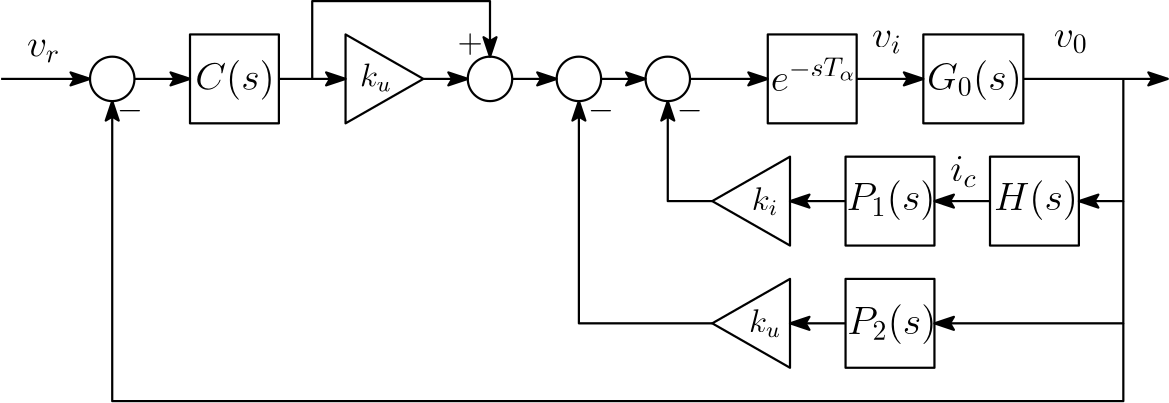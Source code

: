 <?xml version="1.0"?>
<!DOCTYPE ipe SYSTEM "ipe.dtd">
<ipe version="70107" creator="Ipe 7.2.5">
<info created="D:20160825154802" modified="D:20161110133318"/>
<ipestyle name="basic">
<symbol name="arrow/arc(spx)">
<path stroke="sym-stroke" fill="sym-stroke" pen="sym-pen">
0 0 m
-1 0.333 l
-1 -0.333 l
h
</path>
</symbol>
<symbol name="arrow/farc(spx)">
<path stroke="sym-stroke" fill="white" pen="sym-pen">
0 0 m
-1 0.333 l
-1 -0.333 l
h
</path>
</symbol>
<symbol name="arrow/ptarc(spx)">
<path stroke="sym-stroke" fill="sym-stroke" pen="sym-pen">
0 0 m
-1 0.333 l
-0.8 0 l
-1 -0.333 l
h
</path>
</symbol>
<symbol name="arrow/fptarc(spx)">
<path stroke="sym-stroke" fill="white" pen="sym-pen">
0 0 m
-1 0.333 l
-0.8 0 l
-1 -0.333 l
h
</path>
</symbol>
<symbol name="mark/circle(sx)" transformations="translations">
<path fill="sym-stroke">
0.6 0 0 0.6 0 0 e
0.4 0 0 0.4 0 0 e
</path>
</symbol>
<symbol name="mark/disk(sx)" transformations="translations">
<path fill="sym-stroke">
0.6 0 0 0.6 0 0 e
</path>
</symbol>
<symbol name="mark/fdisk(sfx)" transformations="translations">
<group>
<path fill="sym-fill">
0.5 0 0 0.5 0 0 e
</path>
<path fill="sym-stroke" fillrule="eofill">
0.6 0 0 0.6 0 0 e
0.4 0 0 0.4 0 0 e
</path>
</group>
</symbol>
<symbol name="mark/box(sx)" transformations="translations">
<path fill="sym-stroke" fillrule="eofill">
-0.6 -0.6 m
0.6 -0.6 l
0.6 0.6 l
-0.6 0.6 l
h
-0.4 -0.4 m
0.4 -0.4 l
0.4 0.4 l
-0.4 0.4 l
h
</path>
</symbol>
<symbol name="mark/square(sx)" transformations="translations">
<path fill="sym-stroke">
-0.6 -0.6 m
0.6 -0.6 l
0.6 0.6 l
-0.6 0.6 l
h
</path>
</symbol>
<symbol name="mark/fsquare(sfx)" transformations="translations">
<group>
<path fill="sym-fill">
-0.5 -0.5 m
0.5 -0.5 l
0.5 0.5 l
-0.5 0.5 l
h
</path>
<path fill="sym-stroke" fillrule="eofill">
-0.6 -0.6 m
0.6 -0.6 l
0.6 0.6 l
-0.6 0.6 l
h
-0.4 -0.4 m
0.4 -0.4 l
0.4 0.4 l
-0.4 0.4 l
h
</path>
</group>
</symbol>
<symbol name="mark/cross(sx)" transformations="translations">
<group>
<path fill="sym-stroke">
-0.43 -0.57 m
0.57 0.43 l
0.43 0.57 l
-0.57 -0.43 l
h
</path>
<path fill="sym-stroke">
-0.43 0.57 m
0.57 -0.43 l
0.43 -0.57 l
-0.57 0.43 l
h
</path>
</group>
</symbol>
<symbol name="arrow/fnormal(spx)">
<path stroke="sym-stroke" fill="white" pen="sym-pen">
0 0 m
-1 0.333 l
-1 -0.333 l
h
</path>
</symbol>
<symbol name="arrow/pointed(spx)">
<path stroke="sym-stroke" fill="sym-stroke" pen="sym-pen">
0 0 m
-1 0.333 l
-0.8 0 l
-1 -0.333 l
h
</path>
</symbol>
<symbol name="arrow/fpointed(spx)">
<path stroke="sym-stroke" fill="white" pen="sym-pen">
0 0 m
-1 0.333 l
-0.8 0 l
-1 -0.333 l
h
</path>
</symbol>
<symbol name="arrow/linear(spx)">
<path stroke="sym-stroke" pen="sym-pen">
-1 0.333 m
0 0 l
-1 -0.333 l
</path>
</symbol>
<symbol name="arrow/fdouble(spx)">
<path stroke="sym-stroke" fill="white" pen="sym-pen">
0 0 m
-1 0.333 l
-1 -0.333 l
h
-1 0 m
-2 0.333 l
-2 -0.333 l
h
</path>
</symbol>
<symbol name="arrow/double(spx)">
<path stroke="sym-stroke" fill="sym-stroke" pen="sym-pen">
0 0 m
-1 0.333 l
-1 -0.333 l
h
-1 0 m
-2 0.333 l
-2 -0.333 l
h
</path>
</symbol>
<pen name="heavier" value="0.8"/>
<pen name="fat" value="1.2"/>
<pen name="ultrafat" value="2"/>
<symbolsize name="large" value="5"/>
<symbolsize name="small" value="2"/>
<symbolsize name="tiny" value="1.1"/>
<arrowsize name="large" value="10"/>
<arrowsize name="small" value="5"/>
<arrowsize name="tiny" value="3"/>
<color name="red" value="1 0 0"/>
<color name="green" value="0 1 0"/>
<color name="blue" value="0 0 1"/>
<color name="yellow" value="1 1 0"/>
<color name="orange" value="1 0.647 0"/>
<color name="gold" value="1 0.843 0"/>
<color name="purple" value="0.627 0.125 0.941"/>
<color name="gray" value="0.745"/>
<color name="brown" value="0.647 0.165 0.165"/>
<color name="navy" value="0 0 0.502"/>
<color name="pink" value="1 0.753 0.796"/>
<color name="seagreen" value="0.18 0.545 0.341"/>
<color name="turquoise" value="0.251 0.878 0.816"/>
<color name="violet" value="0.933 0.51 0.933"/>
<color name="darkblue" value="0 0 0.545"/>
<color name="darkcyan" value="0 0.545 0.545"/>
<color name="darkgray" value="0.663"/>
<color name="darkgreen" value="0 0.392 0"/>
<color name="darkmagenta" value="0.545 0 0.545"/>
<color name="darkorange" value="1 0.549 0"/>
<color name="darkred" value="0.545 0 0"/>
<color name="lightblue" value="0.678 0.847 0.902"/>
<color name="lightcyan" value="0.878 1 1"/>
<color name="lightgray" value="0.827"/>
<color name="lightgreen" value="0.565 0.933 0.565"/>
<color name="lightyellow" value="1 1 0.878"/>
<dashstyle name="dashed" value="[4] 0"/>
<dashstyle name="dotted" value="[1 3] 0"/>
<dashstyle name="dash dotted" value="[4 2 1 2] 0"/>
<dashstyle name="dash dot dotted" value="[4 2 1 2 1 2] 0"/>
<textsize name="large" value="\large"/>
<textsize name="Large" value="\Large"/>
<textsize name="LARGE" value="\LARGE"/>
<textsize name="huge" value="\huge"/>
<textsize name="Huge" value="\Huge"/>
<textsize name="small" value="\small"/>
<textsize name="footnote" value="\footnotesize"/>
<textsize name="tiny" value="\tiny"/>
<textstyle name="center" begin="\begin{center}" end="\end{center}"/>
<textstyle name="itemize" begin="\begin{itemize}" end="\end{itemize}"/>
<textstyle name="item" begin="\begin{itemize}\item{}" end="\end{itemize}"/>
<gridsize name="4 pts" value="4"/>
<gridsize name="8 pts (~3 mm)" value="8"/>
<gridsize name="16 pts (~6 mm)" value="16"/>
<gridsize name="32 pts (~12 mm)" value="32"/>
<gridsize name="10 pts (~3.5 mm)" value="10"/>
<gridsize name="20 pts (~7 mm)" value="20"/>
<gridsize name="14 pts (~5 mm)" value="14"/>
<gridsize name="28 pts (~10 mm)" value="28"/>
<gridsize name="56 pts (~20 mm)" value="56"/>
<anglesize name="90 deg" value="90"/>
<anglesize name="60 deg" value="60"/>
<anglesize name="45 deg" value="45"/>
<anglesize name="30 deg" value="30"/>
<anglesize name="22.5 deg" value="22.5"/>
<opacity name="10%" value="0.1"/>
<opacity name="30%" value="0.3"/>
<opacity name="50%" value="0.5"/>
<opacity name="75%" value="0.75"/>
<tiling name="falling" angle="-60" step="4" width="1"/>
<tiling name="rising" angle="30" step="4" width="1"/>
</ipestyle>
<page>
<layer name="alpha"/>
<view layers="alpha" active="alpha"/>
<text layer="alpha" matrix="1 0 0 1 130.264 -43.283" transformations="translations" pos="284 680" stroke="black" type="label" width="9.469" height="8.305" depth="1.79" valign="baseline" size="large">$k_i$</text>
<text matrix="1 0 0 1 129.27 -15.2371" transformations="translations" pos="284 608" stroke="black" type="label" width="11.489" height="8.305" depth="1.79" valign="baseline" size="large">$k_u$</text>
<text matrix="1 0 0 1 89.3965 -43.1552" transformations="translations" pos="412 680" stroke="black" type="label" width="30.289" height="10.756" depth="3.59" valign="baseline" size="Large">$H(s)$</text>
<text matrix="1 0 0 1 104.302 -47.1749" transformations="translations" pos="344 684" stroke="black" type="label" width="32.076" height="10.756" depth="3.59" valign="baseline" size="Large">$P_1(s)$</text>
<text matrix="1 0 0 1 40.624 -15.7973" transformations="translations" pos="408 608" stroke="black" type="label" width="32.076" height="10.756" depth="3.59" valign="baseline" size="Large">$P_2(s)$</text>
<text matrix="1 0 0 1 132.594 -65.5179" transformations="translations" pos="344.758 745.554" stroke="black" type="label" width="34.102" height="10.756" depth="3.59" valign="baseline" size="Large">$G_0(s)$</text>
<text matrix="1 0 0 1 41.7561 -56.4349" transformations="translations" pos="481.204 751.791" stroke="black" type="label" width="12.271" height="6.179" depth="2.15" valign="baseline" size="Large">$v_0$</text>
<text matrix="1 0 0 1 164.319 -64.9578" transformations="translations" pos="191 734.552" stroke="black" type="label" width="9.298" height="6.98" depth="0.99" valign="baseline" size="large">$-$</text>
<text matrix="1 0 0 1 147.681 -66.2348" transformations="translations" pos="239.527 735.829" stroke="black" type="label" width="9.298" height="6.98" depth="0.99" valign="baseline" size="large">$-$</text>
<path matrix="1 0 0 1 140 -20" stroke="black" pen="heavier" arrow="ptarc/normal">
4 704 m
36 704 l
</path>
<text matrix="1 0 0 1 -53.77 -66.2348" transformations="translations" pos="239.527 735.829" stroke="black" type="label" width="9.298" height="6.98" depth="0.99" valign="baseline" size="large">$-$</text>
<text matrix="1 0 0 1 77.5562 -61.3375" transformations="translations" pos="75.7486 753.388" stroke="black" type="label" width="12.061" height="6.179" depth="2.15" valign="baseline" size="Large">$v_r$</text>
<text matrix="1 0 0 1 4.46428 -104.635" transformations="translations" pos="481.204 751.791" stroke="black" type="label" width="9.602" height="9.407" depth="2.15" valign="baseline" size="Large">$i_c$</text>
<text matrix="1 0 0 1 -23.6449 -56.4858" transformations="translations" pos="481.204 751.791" stroke="black" type="label" width="10.721" height="6.179" depth="2.15" valign="baseline" size="Large">$v_i$</text>
<path matrix="1 0 0 1 -4 0" stroke="black" pen="heavier" cap="1">
432 656 m
432 624 l
404 640 l
432 656 l
</path>
<path matrix="1 0 0 1 -4 -44" stroke="black" pen="heavier" cap="1">
432 656 m
432 624 l
404 640 l
432 656 l
</path>
<path matrix="1 0 0 1 152 -76" stroke="black" pen="heavier">
8 0 0 8 232 760 e
</path>
<path matrix="1 0 0 1 120 -76" stroke="black" pen="heavier">
8 0 0 8 232 760 e
</path>
<path matrix="1 0 0 1 88 -76" stroke="black" pen="heavier">
8 0 0 8 232 760 e
</path>
<path stroke="black" pen="heavier" arrow="ptarc/normal">
360 684 m
376 684 l
</path>
<path stroke="black" pen="heavier" arrow="ptarc/normal">
328 684 m
344 684 l
</path>
<path matrix="1 0 0 1 -4 4" stroke="black" pen="heavier" cap="1">
272 696 m
272 664 l
300 680 l
272 696 l
</path>
<path stroke="black" pen="heavier" arrow="ptarc/normal">
296 684 m
312 684 l
</path>
<text matrix="1 0 0 1 -10.831 73.2208" transformations="translations" pos="284 608" stroke="black" type="label" width="11.489" height="8.305" depth="1.79" valign="baseline" size="large">$k_u$</text>
<text matrix="1 0 0 1 137.446 -58.8733" transformations="translations" pos="170.887 752.43" stroke="black" type="label" width="9.105" height="6.894" depth="0.91" valign="baseline" size="large">$+$</text>
<path matrix="1 0 0 1 -48 -76" stroke="black" pen="heavier">
8 0 0 8 232 760 e
</path>
<text matrix="1 0 0 1 -130.107 -3.88097" transformations="translations" pos="344 684" stroke="black" type="label" width="28.623" height="10.756" depth="3.59" valign="baseline" size="Large">$C(s)$</text>
<path stroke="black" pen="heavier" arrow="ptarc/normal">
192 684 m
212 684 l
</path>
<text matrix="1 0 0 1 76.3328 -65.8793" transformations="translations" pos="344.758 745.554" stroke="black" type="label" width="30.927" height="12.014" depth="0" valign="baseline" size="Large">$e^{-sT_\alpha}$</text>
<path stroke="black" pen="heavier">
448 656 m
448 624 l
480 624 l
480 656 l
h
</path>
<path matrix="1 0 0 1 52 0" stroke="black" pen="heavier">
448 656 m
448 624 l
480 624 l
480 656 l
h
</path>
<path matrix="1 0 0 1 0 -44" stroke="black" pen="heavier">
448 656 m
448 624 l
480 624 l
480 656 l
h
</path>
<path matrix="1.125 0 0 1 -28 44" stroke="black" pen="heavier">
448 656 m
448 624 l
480 624 l
480 656 l
h
</path>
<path matrix="1 0 0 1 -28 44" stroke="black" pen="heavier">
448 656 m
448 624 l
480 624 l
480 656 l
h
</path>
<path stroke="black" pen="heavier" arrow="ptarc/normal">
392 684 m
420 684 l
</path>
<path stroke="black" pen="heavier" arrow="ptarc/normal">
452 684 m
476 684 l
</path>
<path stroke="black" pen="heavier" arrow="ptarc/normal">
548 684 m
548 640 l
532 640 l
</path>
<path stroke="black" pen="heavier" arrow="ptarc/normal">
500 640 m
480 640 l
</path>
<path stroke="black" pen="heavier" arrow="ptarc/normal">
448 640 m
428 640 l
</path>
<path stroke="black" pen="heavier" arrow="ptarc/normal">
400 640 m
384 640 l
384 676 l
</path>
<path stroke="black" pen="heavier" arrow="ptarc/normal">
548 640 m
548 596 l
480 596 l
</path>
<path stroke="black" pen="heavier" arrow="ptarc/normal">
448 596 m
428 596 l
</path>
<path stroke="black" pen="heavier" arrow="ptarc/normal">
400 596 m
352 596 l
352 676 l
</path>
<path matrix="1 0 0 1 -236 44" stroke="black" pen="heavier">
448 656 m
448 624 l
480 624 l
480 656 l
h
</path>
<path stroke="black" pen="heavier" arrow="ptarc/normal">
244 684 m
268 684 l
</path>
<path stroke="black" pen="heavier" arrow="ptarc/normal">
256 684 m
256 712 l
320 712 l
320 692 l
</path>
<path stroke="black" pen="heavier" arrow="ptarc/normal">
548 596 m
548 568 l
184 568 l
184 676 l
</path>
<path stroke="black" pen="heavier" arrow="ptarc/normal">
512 684 m
564 684 l
</path>
</page>
</ipe>
